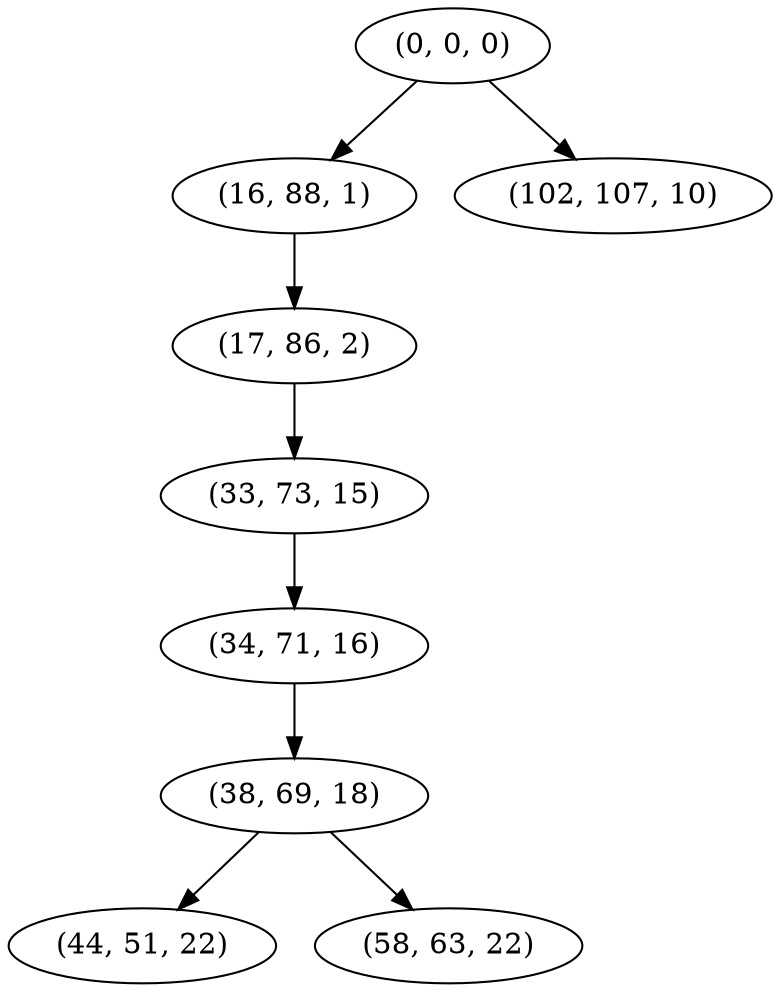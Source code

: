 digraph tree {
    "(0, 0, 0)";
    "(16, 88, 1)";
    "(17, 86, 2)";
    "(33, 73, 15)";
    "(34, 71, 16)";
    "(38, 69, 18)";
    "(44, 51, 22)";
    "(58, 63, 22)";
    "(102, 107, 10)";
    "(0, 0, 0)" -> "(16, 88, 1)";
    "(0, 0, 0)" -> "(102, 107, 10)";
    "(16, 88, 1)" -> "(17, 86, 2)";
    "(17, 86, 2)" -> "(33, 73, 15)";
    "(33, 73, 15)" -> "(34, 71, 16)";
    "(34, 71, 16)" -> "(38, 69, 18)";
    "(38, 69, 18)" -> "(44, 51, 22)";
    "(38, 69, 18)" -> "(58, 63, 22)";
}
